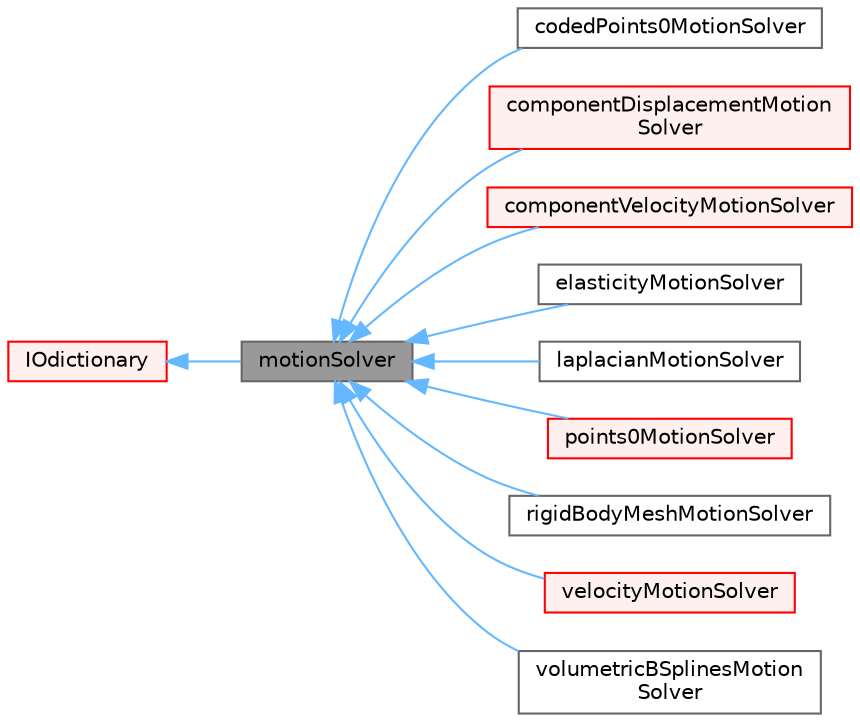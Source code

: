 digraph "motionSolver"
{
 // LATEX_PDF_SIZE
  bgcolor="transparent";
  edge [fontname=Helvetica,fontsize=10,labelfontname=Helvetica,labelfontsize=10];
  node [fontname=Helvetica,fontsize=10,shape=box,height=0.2,width=0.4];
  rankdir="LR";
  Node1 [id="Node000001",label="motionSolver",height=0.2,width=0.4,color="gray40", fillcolor="grey60", style="filled", fontcolor="black",tooltip="Virtual base class for mesh motion solver."];
  Node2 -> Node1 [id="edge1_Node000001_Node000002",dir="back",color="steelblue1",style="solid",tooltip=" "];
  Node2 [id="Node000002",label="IOdictionary",height=0.2,width=0.4,color="red", fillcolor="#FFF0F0", style="filled",URL="$classFoam_1_1IOdictionary.html",tooltip="IOdictionary is derived from dictionary and IOobject to give the dictionary automatic IO functionalit..."];
  Node1 -> Node11 [id="edge2_Node000001_Node000011",dir="back",color="steelblue1",style="solid",tooltip=" "];
  Node11 [id="Node000011",label="codedPoints0MotionSolver",height=0.2,width=0.4,color="gray40", fillcolor="white", style="filled",URL="$classFoam_1_1codedPoints0MotionSolver.html",tooltip="Provides a general interface to enable dynamic code compilation of mesh motion solvers."];
  Node1 -> Node12 [id="edge3_Node000001_Node000012",dir="back",color="steelblue1",style="solid",tooltip=" "];
  Node12 [id="Node000012",label="componentDisplacementMotion\lSolver",height=0.2,width=0.4,color="red", fillcolor="#FFF0F0", style="filled",URL="$classFoam_1_1componentDisplacementMotionSolver.html",tooltip="Virtual base class for displacement motion solver."];
  Node1 -> Node14 [id="edge4_Node000001_Node000014",dir="back",color="steelblue1",style="solid",tooltip=" "];
  Node14 [id="Node000014",label="componentVelocityMotionSolver",height=0.2,width=0.4,color="red", fillcolor="#FFF0F0", style="filled",URL="$classFoam_1_1componentVelocityMotionSolver.html",tooltip="Virtual base class for velocity motion solver."];
  Node1 -> Node16 [id="edge5_Node000001_Node000016",dir="back",color="steelblue1",style="solid",tooltip=" "];
  Node16 [id="Node000016",label="elasticityMotionSolver",height=0.2,width=0.4,color="gray40", fillcolor="white", style="filled",URL="$classFoam_1_1elasticityMotionSolver.html",tooltip="Mesh deformation based on the linear elasticity equations. The boundary displacement is set as a boun..."];
  Node1 -> Node17 [id="edge6_Node000001_Node000017",dir="back",color="steelblue1",style="solid",tooltip=" "];
  Node17 [id="Node000017",label="laplacianMotionSolver",height=0.2,width=0.4,color="gray40", fillcolor="white", style="filled",URL="$classFoam_1_1laplacianMotionSolver.html",tooltip="Similar to velocityLaplacian but iteratively solves the mesh displacement PDEs to account for non-ort..."];
  Node1 -> Node18 [id="edge7_Node000001_Node000018",dir="back",color="steelblue1",style="solid",tooltip=" "];
  Node18 [id="Node000018",label="points0MotionSolver",height=0.2,width=0.4,color="red", fillcolor="#FFF0F0", style="filled",URL="$classFoam_1_1points0MotionSolver.html",tooltip="Virtual base class for displacement motion solvers, where the point motion is relative to a set of fi..."];
  Node1 -> Node31 [id="edge8_Node000001_Node000031",dir="back",color="steelblue1",style="solid",tooltip=" "];
  Node31 [id="Node000031",label="rigidBodyMeshMotionSolver",height=0.2,width=0.4,color="gray40", fillcolor="white", style="filled",URL="$classFoam_1_1rigidBodyMeshMotionSolver.html",tooltip="Rigid-body mesh motion solver for fvMesh."];
  Node1 -> Node32 [id="edge9_Node000001_Node000032",dir="back",color="steelblue1",style="solid",tooltip=" "];
  Node32 [id="Node000032",label="velocityMotionSolver",height=0.2,width=0.4,color="red", fillcolor="#FFF0F0", style="filled",URL="$classFoam_1_1velocityMotionSolver.html",tooltip="Virtual base class for velocity motion solver."];
  Node1 -> Node35 [id="edge10_Node000001_Node000035",dir="back",color="steelblue1",style="solid",tooltip=" "];
  Node35 [id="Node000035",label="volumetricBSplinesMotion\lSolver",height=0.2,width=0.4,color="gray40", fillcolor="white", style="filled",URL="$classFoam_1_1volumetricBSplinesMotionSolver.html",tooltip="A mesh motion solver based on volumetric B-Splines."];
}
